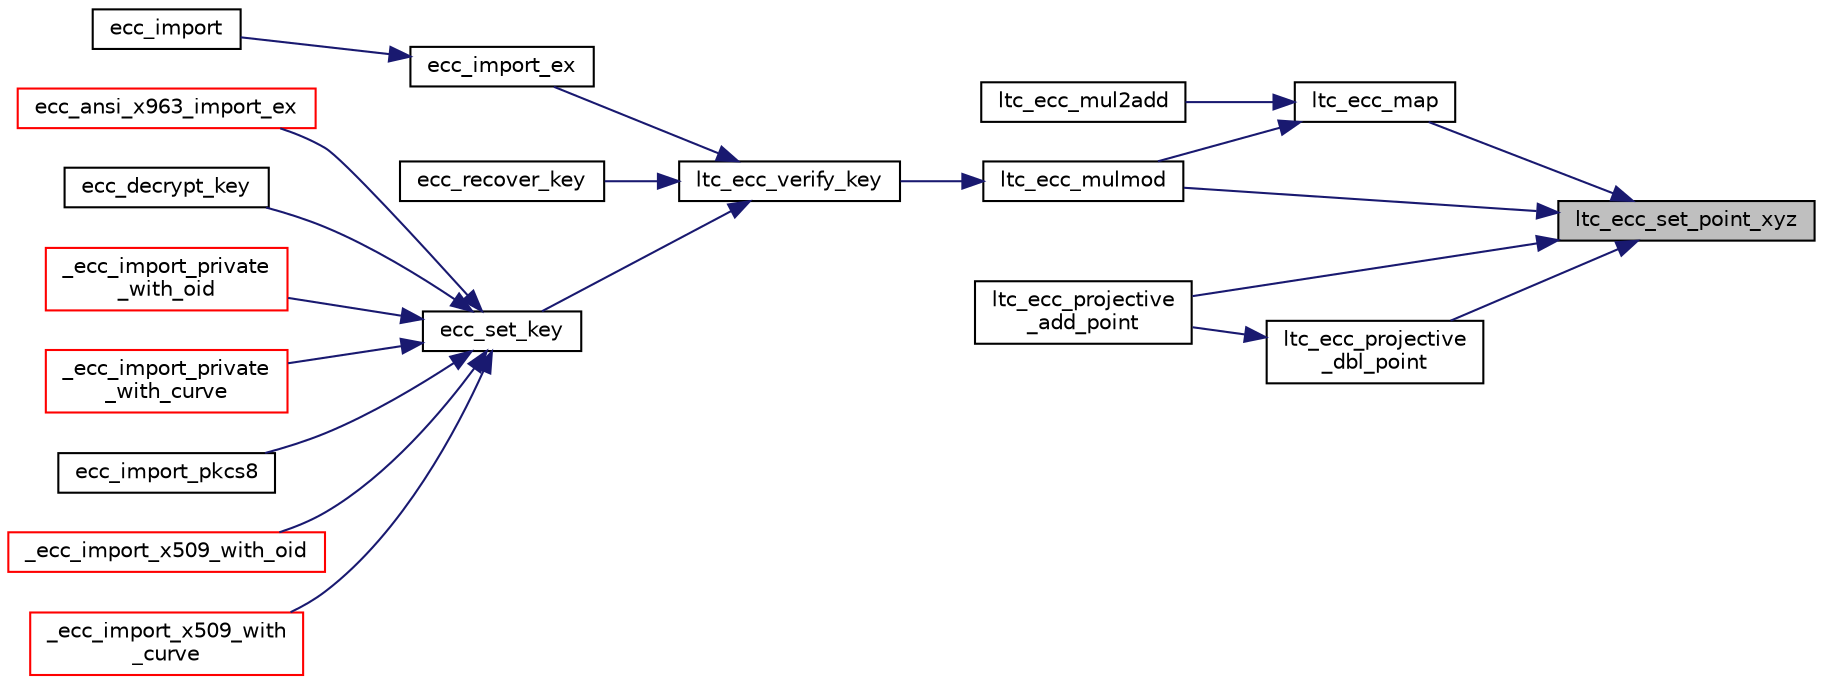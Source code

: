 digraph "ltc_ecc_set_point_xyz"
{
 // LATEX_PDF_SIZE
  edge [fontname="Helvetica",fontsize="10",labelfontname="Helvetica",labelfontsize="10"];
  node [fontname="Helvetica",fontsize="10",shape=record];
  rankdir="RL";
  Node806 [label="ltc_ecc_set_point_xyz",height=0.2,width=0.4,color="black", fillcolor="grey75", style="filled", fontcolor="black",tooltip=" "];
  Node806 -> Node807 [dir="back",color="midnightblue",fontsize="10",style="solid",fontname="Helvetica"];
  Node807 [label="ltc_ecc_map",height=0.2,width=0.4,color="black", fillcolor="white", style="filled",URL="$ltc__ecc__map_8c.html#af9f9d49f05241e41e2f8660afdaf7dac",tooltip="Map a projective jacbobian point back to affine space."];
  Node807 -> Node808 [dir="back",color="midnightblue",fontsize="10",style="solid",fontname="Helvetica"];
  Node808 [label="ltc_ecc_mul2add",height=0.2,width=0.4,color="black", fillcolor="white", style="filled",URL="$ltc__ecc__mul2add_8c.html#a4aaa757939c4f4b54a3db21afc6aef9f",tooltip="Computes kA*A + kB*B = C using Shamir's Trick."];
  Node807 -> Node809 [dir="back",color="midnightblue",fontsize="10",style="solid",fontname="Helvetica"];
  Node809 [label="ltc_ecc_mulmod",height=0.2,width=0.4,color="black", fillcolor="white", style="filled",URL="$ltc__ecc__mulmod__timing_8c.html#a818e5e4135d8aa58cf09e502e98ccc90",tooltip="Perform a point multiplication (timing resistant)"];
  Node809 -> Node810 [dir="back",color="midnightblue",fontsize="10",style="solid",fontname="Helvetica"];
  Node810 [label="ltc_ecc_verify_key",height=0.2,width=0.4,color="black", fillcolor="white", style="filled",URL="$ltc__ecc__verify__key_8c.html#ac0dfaf009d9b0101291727341a20bb40",tooltip="Verify a key according to ANSI spec."];
  Node810 -> Node811 [dir="back",color="midnightblue",fontsize="10",style="solid",fontname="Helvetica"];
  Node811 [label="ecc_import_ex",height=0.2,width=0.4,color="black", fillcolor="white", style="filled",URL="$ecc__import_8c.html#ab9bceabc3a4d16f6b714325ac383e024",tooltip="Import an ECC key from a binary packet, using user supplied domain params rather than one of the NIST..."];
  Node811 -> Node812 [dir="back",color="midnightblue",fontsize="10",style="solid",fontname="Helvetica"];
  Node812 [label="ecc_import",height=0.2,width=0.4,color="black", fillcolor="white", style="filled",URL="$ecc__import_8c.html#aa2f73e9fe5de2132d2716638e2ff7ca8",tooltip="Import an ECC key from a binary packet."];
  Node810 -> Node813 [dir="back",color="midnightblue",fontsize="10",style="solid",fontname="Helvetica"];
  Node813 [label="ecc_recover_key",height=0.2,width=0.4,color="black", fillcolor="white", style="filled",URL="$ecc__recover__key_8c.html#a42d1c0f03dd10a8ea98836bab2c1e6c6",tooltip="Recover ECC public key from signature and hash."];
  Node810 -> Node814 [dir="back",color="midnightblue",fontsize="10",style="solid",fontname="Helvetica"];
  Node814 [label="ecc_set_key",height=0.2,width=0.4,color="black", fillcolor="white", style="filled",URL="$ecc__set__key_8c.html#ab9df550c0c55f7e0054a82ae98eec1bf",tooltip=" "];
  Node814 -> Node815 [dir="back",color="midnightblue",fontsize="10",style="solid",fontname="Helvetica"];
  Node815 [label="ecc_ansi_x963_import_ex",height=0.2,width=0.4,color="red", fillcolor="white", style="filled",URL="$ecc__ansi__x963__import_8c.html#a5fe5cc4b4d9072dbf3c4d2b6f7f26282",tooltip=" "];
  Node814 -> Node817 [dir="back",color="midnightblue",fontsize="10",style="solid",fontname="Helvetica"];
  Node817 [label="ecc_decrypt_key",height=0.2,width=0.4,color="black", fillcolor="white", style="filled",URL="$ecc__decrypt__key_8c.html#adfbc21632ec24dad838fa0700154a57d",tooltip="Decrypt an ECC encrypted key."];
  Node814 -> Node818 [dir="back",color="midnightblue",fontsize="10",style="solid",fontname="Helvetica"];
  Node818 [label="_ecc_import_private\l_with_oid",height=0.2,width=0.4,color="red", fillcolor="white", style="filled",URL="$ecc__import__openssl_8c.html#a575520694cdd251fbe84b186a1d3d102",tooltip=" "];
  Node814 -> Node820 [dir="back",color="midnightblue",fontsize="10",style="solid",fontname="Helvetica"];
  Node820 [label="_ecc_import_private\l_with_curve",height=0.2,width=0.4,color="red", fillcolor="white", style="filled",URL="$ecc__import__openssl_8c.html#adcadf3f801ec6d9091ab3d7001e3295e",tooltip=" "];
  Node814 -> Node821 [dir="back",color="midnightblue",fontsize="10",style="solid",fontname="Helvetica"];
  Node821 [label="ecc_import_pkcs8",height=0.2,width=0.4,color="black", fillcolor="white", style="filled",URL="$ecc__import__pkcs8_8c.html#a0f0e747f119685eee3cc412f4480c52e",tooltip=" "];
  Node814 -> Node822 [dir="back",color="midnightblue",fontsize="10",style="solid",fontname="Helvetica"];
  Node822 [label="_ecc_import_x509_with_oid",height=0.2,width=0.4,color="red", fillcolor="white", style="filled",URL="$ecc__import__x509_8c.html#a95f6b54b054138d6b43afc3876908bad",tooltip=" "];
  Node814 -> Node825 [dir="back",color="midnightblue",fontsize="10",style="solid",fontname="Helvetica"];
  Node825 [label="_ecc_import_x509_with\l_curve",height=0.2,width=0.4,color="red", fillcolor="white", style="filled",URL="$ecc__import__x509_8c.html#adf48b3ba468c0324055e9413a82d39f5",tooltip=" "];
  Node806 -> Node809 [dir="back",color="midnightblue",fontsize="10",style="solid",fontname="Helvetica"];
  Node806 -> Node826 [dir="back",color="midnightblue",fontsize="10",style="solid",fontname="Helvetica"];
  Node826 [label="ltc_ecc_projective\l_add_point",height=0.2,width=0.4,color="black", fillcolor="white", style="filled",URL="$ltc__ecc__projective__add__point_8c.html#a16f3ff8dd19aa2ccc2aab4024927bc93",tooltip="Add two ECC points."];
  Node806 -> Node827 [dir="back",color="midnightblue",fontsize="10",style="solid",fontname="Helvetica"];
  Node827 [label="ltc_ecc_projective\l_dbl_point",height=0.2,width=0.4,color="black", fillcolor="white", style="filled",URL="$ltc__ecc__projective__dbl__point_8c.html#af9bdd0d8d602ef3b300b11d19d7bc33a",tooltip="Double an ECC point."];
  Node827 -> Node826 [dir="back",color="midnightblue",fontsize="10",style="solid",fontname="Helvetica"];
}
